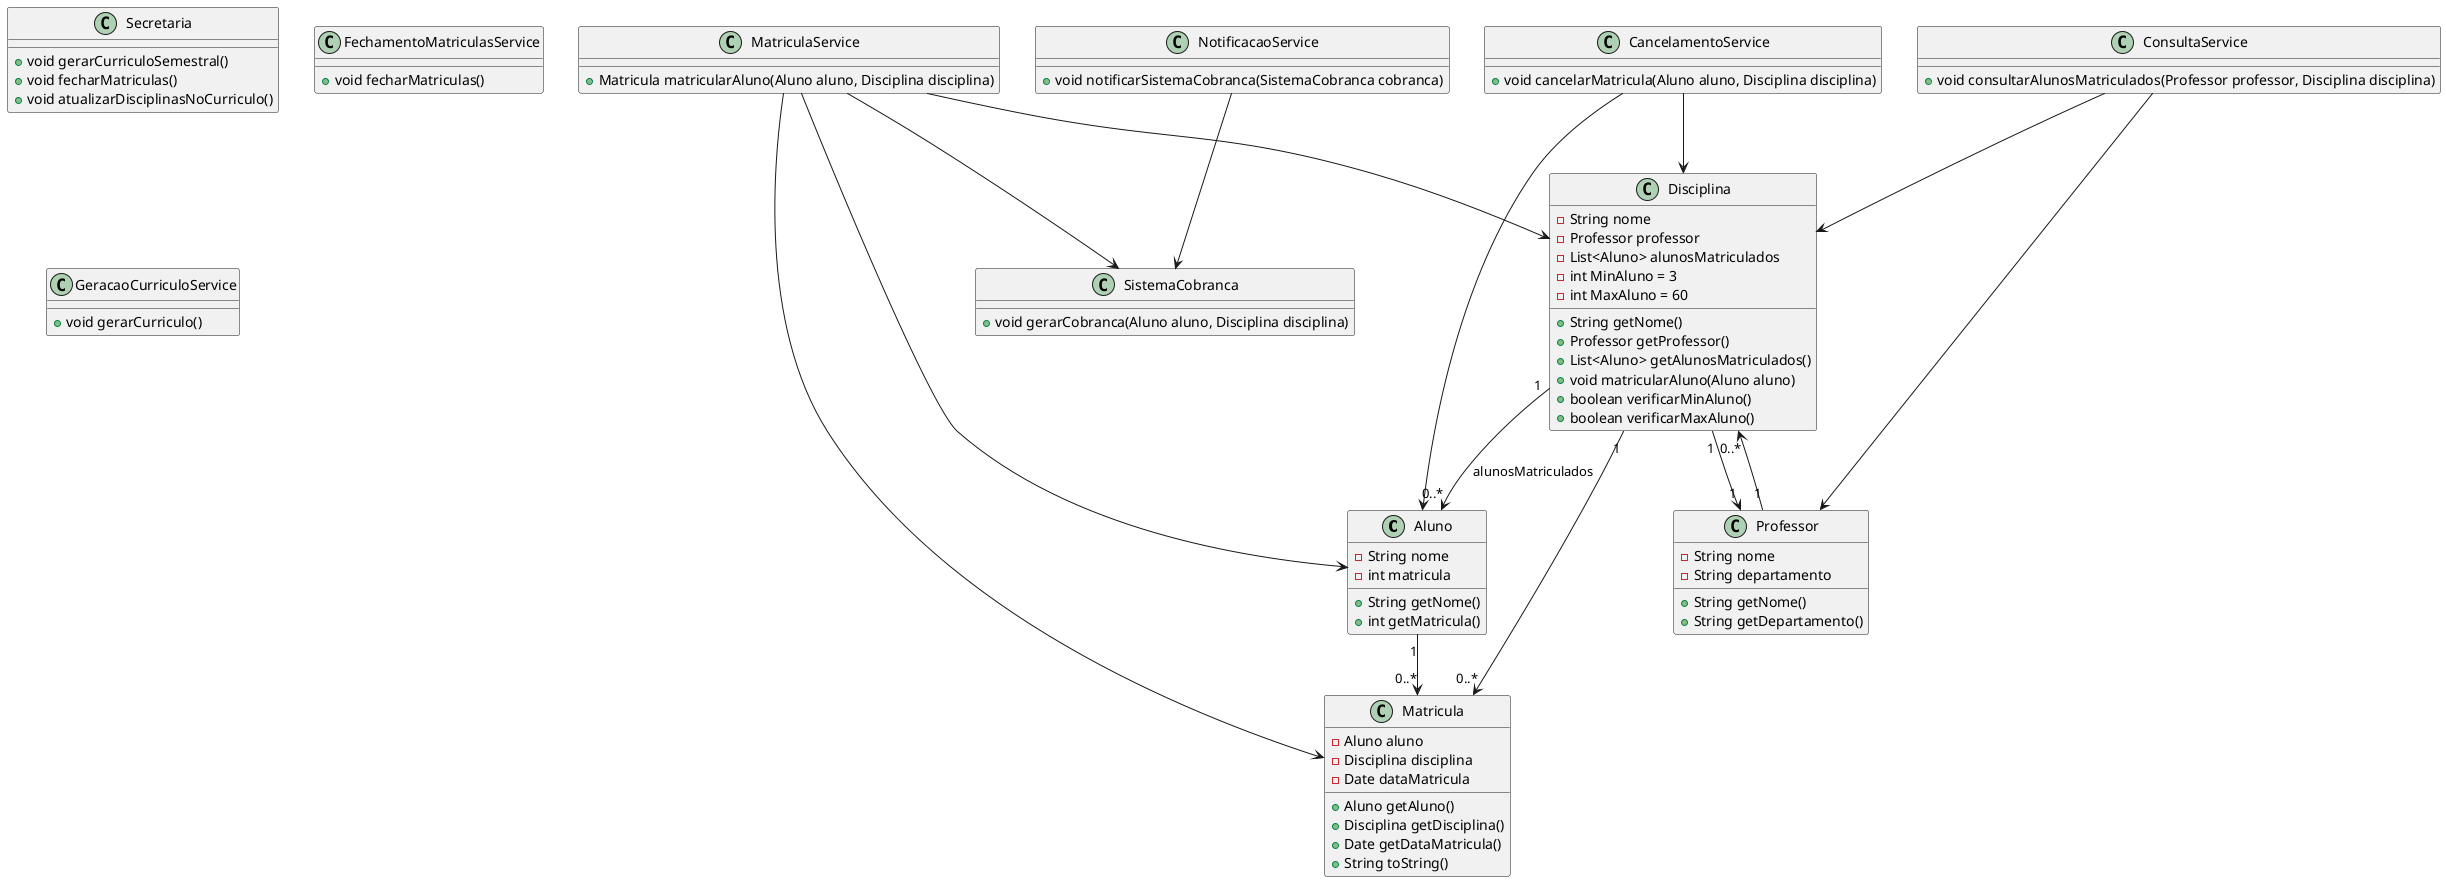 @startuml

class Aluno {
    - String nome
    - int matricula
    + String getNome()
    + int getMatricula()
}

class Disciplina {
    - String nome
    - Professor professor
    - List<Aluno> alunosMatriculados
    - int MinAluno = 3
    - int MaxAluno = 60
    + String getNome()
    + Professor getProfessor()
    + List<Aluno> getAlunosMatriculados()
    + void matricularAluno(Aluno aluno)
    + boolean verificarMinAluno()
    + boolean verificarMaxAluno()
}

class Professor {
    - String nome
    - String departamento
    + String getNome()
    + String getDepartamento()
}

class Matricula {
    - Aluno aluno
    - Disciplina disciplina
    - Date dataMatricula
    + Aluno getAluno()
    + Disciplina getDisciplina()
    + Date getDataMatricula()
    + String toString()
}

class SistemaCobranca {
    + void gerarCobranca(Aluno aluno, Disciplina disciplina)
}

class Secretaria {
    + void gerarCurriculoSemestral()
    + void fecharMatriculas()
    + void atualizarDisciplinasNoCurriculo()
}

class MatriculaService {
    + Matricula matricularAluno(Aluno aluno, Disciplina disciplina)
}

class CancelamentoService {
    + void cancelarMatricula(Aluno aluno, Disciplina disciplina)
}

class ConsultaService {
    + void consultarAlunosMatriculados(Professor professor, Disciplina disciplina)
}

class FechamentoMatriculasService {
    + void fecharMatriculas()
}

class GeracaoCurriculoService {
    + void gerarCurriculo()
}

class NotificacaoService {
    + void notificarSistemaCobranca(SistemaCobranca cobranca)
}

Aluno "1" --> "0..*" Matricula
Disciplina "1" --> "0..*" Matricula
Professor "1" --> "0..*" Disciplina
Disciplina "1" --> "0..*" Aluno : "alunosMatriculados"
Disciplina "1" --> "1" Professor
MatriculaService --> Matricula
MatriculaService --> SistemaCobranca
MatriculaService --> Aluno
MatriculaService --> Disciplina
CancelamentoService --> Aluno
CancelamentoService --> Disciplina
ConsultaService --> Professor
ConsultaService --> Disciplina
NotificacaoService --> SistemaCobranca

@enduml